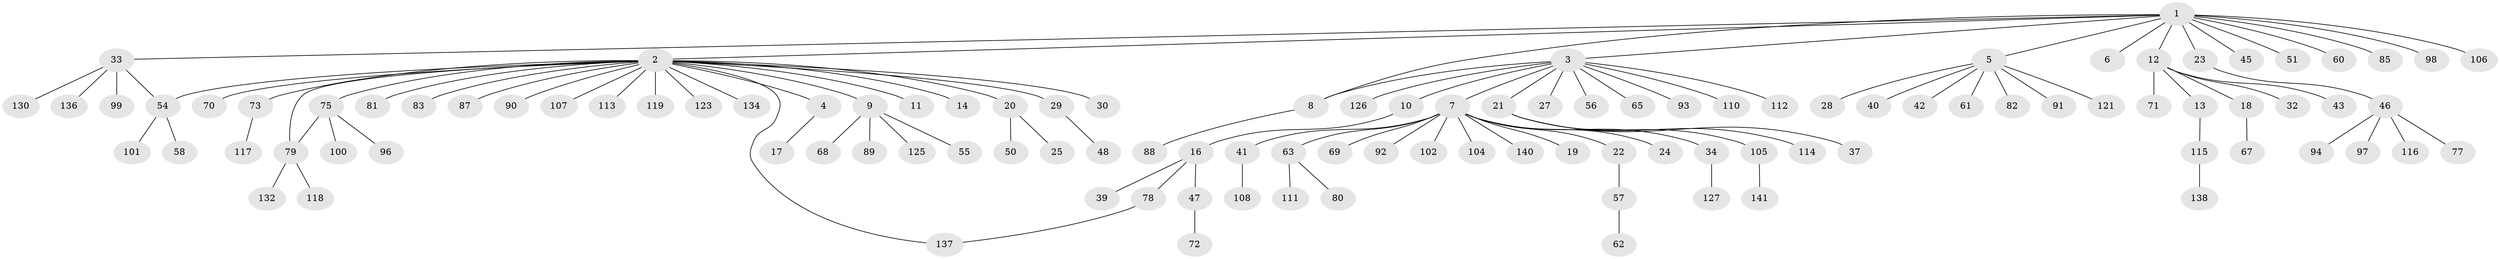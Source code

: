 // original degree distribution, {15: 0.006802721088435374, 18: 0.006802721088435374, 13: 0.013605442176870748, 3: 0.061224489795918366, 9: 0.006802721088435374, 2: 0.19047619047619047, 6: 0.02040816326530612, 1: 0.6462585034013606, 7: 0.013605442176870748, 4: 0.02040816326530612, 5: 0.013605442176870748}
// Generated by graph-tools (version 1.1) at 2025/41/03/06/25 10:41:51]
// undirected, 112 vertices, 115 edges
graph export_dot {
graph [start="1"]
  node [color=gray90,style=filled];
  1 [super="+133"];
  2 [super="+49"];
  3 [super="+95"];
  4 [super="+15"];
  5 [super="+26"];
  6 [super="+131"];
  7 [super="+129"];
  8;
  9 [super="+120"];
  10 [super="+144"];
  11;
  12 [super="+139"];
  13;
  14;
  16;
  17 [super="+128"];
  18 [super="+52"];
  19;
  20;
  21 [super="+35"];
  22 [super="+31"];
  23;
  24;
  25;
  27 [super="+59"];
  28 [super="+143"];
  29 [super="+36"];
  30;
  32 [super="+109"];
  33 [super="+38"];
  34;
  37;
  39;
  40;
  41 [super="+76"];
  42 [super="+44"];
  43;
  45;
  46 [super="+53"];
  47 [super="+66"];
  48 [super="+86"];
  50;
  51 [super="+64"];
  54 [super="+74"];
  55;
  56;
  57;
  58;
  60;
  61;
  62;
  63 [super="+84"];
  65;
  67;
  68;
  69;
  70;
  71;
  72;
  73;
  75 [super="+147"];
  77;
  78;
  79 [super="+124"];
  80;
  81 [super="+145"];
  82;
  83;
  85 [super="+103"];
  87;
  88;
  89;
  90;
  91;
  92;
  93;
  94;
  96;
  97;
  98;
  99;
  100;
  101;
  102;
  104;
  105;
  106;
  107;
  108;
  110;
  111;
  112 [super="+122"];
  113;
  114;
  115 [super="+135"];
  116;
  117;
  118;
  119;
  121 [super="+146"];
  123;
  125;
  126;
  127 [super="+142"];
  130;
  132;
  134;
  136;
  137;
  138;
  140;
  141;
  1 -- 2;
  1 -- 3;
  1 -- 5;
  1 -- 6;
  1 -- 8;
  1 -- 12;
  1 -- 23;
  1 -- 33;
  1 -- 45;
  1 -- 51;
  1 -- 60;
  1 -- 85;
  1 -- 98;
  1 -- 106;
  2 -- 4;
  2 -- 9;
  2 -- 11;
  2 -- 14;
  2 -- 20;
  2 -- 29;
  2 -- 30;
  2 -- 54;
  2 -- 70;
  2 -- 73;
  2 -- 81;
  2 -- 87;
  2 -- 90;
  2 -- 113;
  2 -- 123;
  2 -- 83;
  2 -- 134;
  2 -- 119;
  2 -- 137;
  2 -- 75;
  2 -- 107;
  2 -- 79;
  3 -- 7;
  3 -- 8;
  3 -- 10;
  3 -- 21;
  3 -- 27;
  3 -- 56;
  3 -- 65;
  3 -- 93;
  3 -- 110;
  3 -- 112;
  3 -- 126;
  4 -- 17;
  5 -- 28;
  5 -- 40;
  5 -- 42;
  5 -- 61;
  5 -- 82;
  5 -- 91;
  5 -- 121;
  7 -- 19;
  7 -- 22;
  7 -- 24;
  7 -- 34;
  7 -- 41;
  7 -- 63;
  7 -- 69;
  7 -- 92;
  7 -- 102;
  7 -- 104;
  7 -- 140;
  8 -- 88;
  9 -- 55;
  9 -- 68;
  9 -- 89;
  9 -- 125;
  10 -- 16;
  12 -- 13;
  12 -- 18;
  12 -- 32;
  12 -- 43;
  12 -- 71;
  13 -- 115;
  16 -- 39;
  16 -- 47;
  16 -- 78;
  18 -- 67;
  20 -- 25;
  20 -- 50;
  21 -- 37;
  21 -- 105;
  21 -- 114;
  22 -- 57;
  23 -- 46;
  29 -- 48;
  33 -- 99;
  33 -- 130;
  33 -- 136;
  33 -- 54;
  34 -- 127;
  41 -- 108;
  46 -- 77;
  46 -- 94;
  46 -- 97;
  46 -- 116;
  47 -- 72;
  54 -- 58;
  54 -- 101;
  57 -- 62;
  63 -- 80;
  63 -- 111;
  73 -- 117;
  75 -- 79;
  75 -- 96;
  75 -- 100;
  78 -- 137;
  79 -- 118;
  79 -- 132;
  105 -- 141;
  115 -- 138;
}
